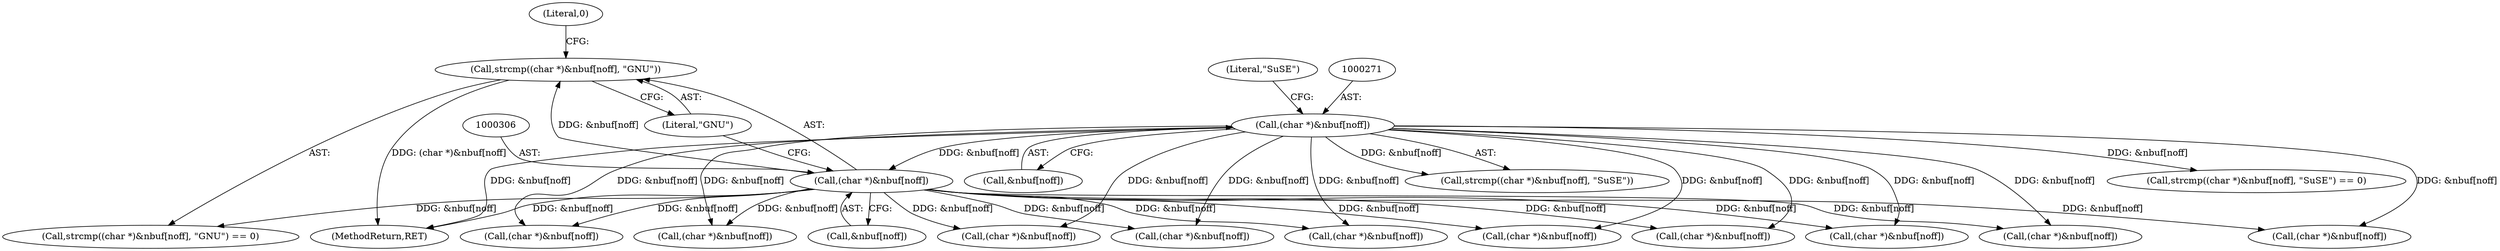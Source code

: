 digraph "0_file_b4c01141e5367f247b84dcaf6aefbb4e741842b8@API" {
"1000304" [label="(Call,strcmp((char *)&nbuf[noff], \"GNU\"))"];
"1000305" [label="(Call,(char *)&nbuf[noff])"];
"1000270" [label="(Call,(char *)&nbuf[noff])"];
"1000268" [label="(Call,strcmp((char *)&nbuf[noff], \"SuSE\") == 0)"];
"1000624" [label="(Call,(char *)&nbuf[noff])"];
"1001237" [label="(MethodReturn,RET)"];
"1000872" [label="(Call,(char *)&nbuf[noff])"];
"1000269" [label="(Call,strcmp((char *)&nbuf[noff], \"SuSE\"))"];
"1000272" [label="(Call,&nbuf[noff])"];
"1000311" [label="(Literal,\"GNU\")"];
"1000303" [label="(Call,strcmp((char *)&nbuf[noff], \"GNU\") == 0)"];
"1000925" [label="(Call,(char *)&nbuf[noff])"];
"1000717" [label="(Call,(char *)&nbuf[noff])"];
"1000795" [label="(Call,(char *)&nbuf[noff])"];
"1000304" [label="(Call,strcmp((char *)&nbuf[noff], \"GNU\"))"];
"1000530" [label="(Call,(char *)&nbuf[noff])"];
"1000312" [label="(Literal,0)"];
"1000887" [label="(Call,(char *)&nbuf[noff])"];
"1000270" [label="(Call,(char *)&nbuf[noff])"];
"1000305" [label="(Call,(char *)&nbuf[noff])"];
"1000307" [label="(Call,&nbuf[noff])"];
"1000756" [label="(Call,(char *)&nbuf[noff])"];
"1000276" [label="(Literal,\"SuSE\")"];
"1000906" [label="(Call,(char *)&nbuf[noff])"];
"1000451" [label="(Call,(char *)&nbuf[noff])"];
"1000304" -> "1000303"  [label="AST: "];
"1000304" -> "1000311"  [label="CFG: "];
"1000305" -> "1000304"  [label="AST: "];
"1000311" -> "1000304"  [label="AST: "];
"1000312" -> "1000304"  [label="CFG: "];
"1000304" -> "1001237"  [label="DDG: (char *)&nbuf[noff]"];
"1000305" -> "1000304"  [label="DDG: &nbuf[noff]"];
"1000305" -> "1000307"  [label="CFG: "];
"1000306" -> "1000305"  [label="AST: "];
"1000307" -> "1000305"  [label="AST: "];
"1000311" -> "1000305"  [label="CFG: "];
"1000305" -> "1001237"  [label="DDG: &nbuf[noff]"];
"1000305" -> "1000303"  [label="DDG: &nbuf[noff]"];
"1000270" -> "1000305"  [label="DDG: &nbuf[noff]"];
"1000305" -> "1000451"  [label="DDG: &nbuf[noff]"];
"1000305" -> "1000530"  [label="DDG: &nbuf[noff]"];
"1000305" -> "1000624"  [label="DDG: &nbuf[noff]"];
"1000305" -> "1000717"  [label="DDG: &nbuf[noff]"];
"1000305" -> "1000756"  [label="DDG: &nbuf[noff]"];
"1000305" -> "1000795"  [label="DDG: &nbuf[noff]"];
"1000305" -> "1000872"  [label="DDG: &nbuf[noff]"];
"1000305" -> "1000887"  [label="DDG: &nbuf[noff]"];
"1000305" -> "1000906"  [label="DDG: &nbuf[noff]"];
"1000305" -> "1000925"  [label="DDG: &nbuf[noff]"];
"1000270" -> "1000269"  [label="AST: "];
"1000270" -> "1000272"  [label="CFG: "];
"1000271" -> "1000270"  [label="AST: "];
"1000272" -> "1000270"  [label="AST: "];
"1000276" -> "1000270"  [label="CFG: "];
"1000270" -> "1001237"  [label="DDG: &nbuf[noff]"];
"1000270" -> "1000268"  [label="DDG: &nbuf[noff]"];
"1000270" -> "1000269"  [label="DDG: &nbuf[noff]"];
"1000270" -> "1000451"  [label="DDG: &nbuf[noff]"];
"1000270" -> "1000530"  [label="DDG: &nbuf[noff]"];
"1000270" -> "1000624"  [label="DDG: &nbuf[noff]"];
"1000270" -> "1000717"  [label="DDG: &nbuf[noff]"];
"1000270" -> "1000756"  [label="DDG: &nbuf[noff]"];
"1000270" -> "1000795"  [label="DDG: &nbuf[noff]"];
"1000270" -> "1000872"  [label="DDG: &nbuf[noff]"];
"1000270" -> "1000887"  [label="DDG: &nbuf[noff]"];
"1000270" -> "1000906"  [label="DDG: &nbuf[noff]"];
"1000270" -> "1000925"  [label="DDG: &nbuf[noff]"];
}
